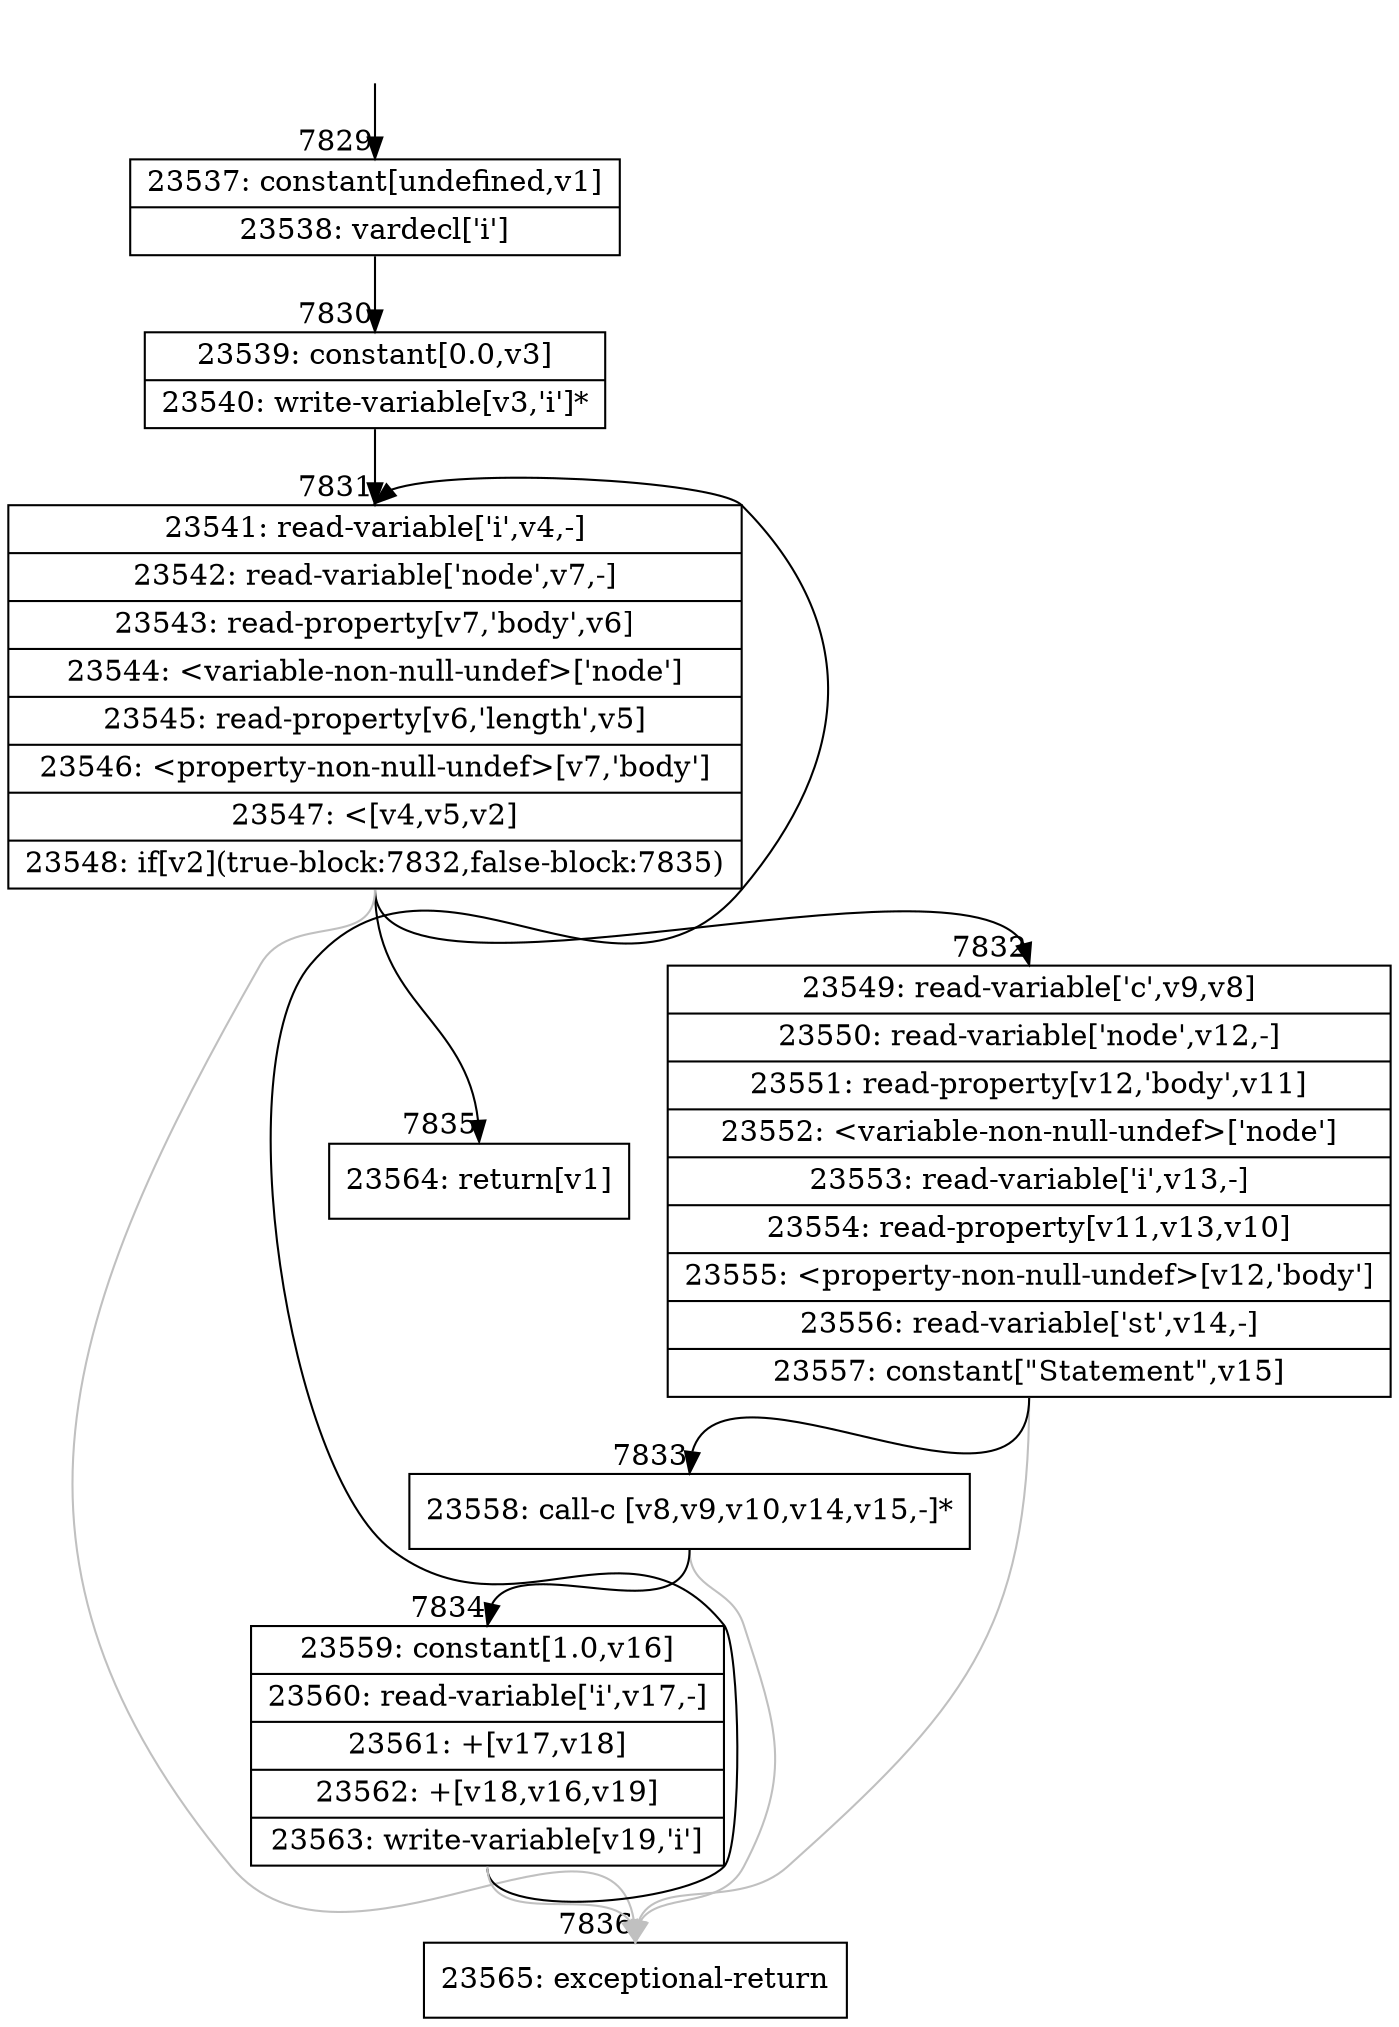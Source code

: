 digraph {
rankdir="TD"
BB_entry423[shape=none,label=""];
BB_entry423 -> BB7829 [tailport=s, headport=n, headlabel="    7829"]
BB7829 [shape=record label="{23537: constant[undefined,v1]|23538: vardecl['i']}" ] 
BB7829 -> BB7830 [tailport=s, headport=n, headlabel="      7830"]
BB7830 [shape=record label="{23539: constant[0.0,v3]|23540: write-variable[v3,'i']*}" ] 
BB7830 -> BB7831 [tailport=s, headport=n, headlabel="      7831"]
BB7831 [shape=record label="{23541: read-variable['i',v4,-]|23542: read-variable['node',v7,-]|23543: read-property[v7,'body',v6]|23544: \<variable-non-null-undef\>['node']|23545: read-property[v6,'length',v5]|23546: \<property-non-null-undef\>[v7,'body']|23547: \<[v4,v5,v2]|23548: if[v2](true-block:7832,false-block:7835)}" ] 
BB7831 -> BB7832 [tailport=s, headport=n, headlabel="      7832"]
BB7831 -> BB7835 [tailport=s, headport=n, headlabel="      7835"]
BB7831 -> BB7836 [tailport=s, headport=n, color=gray, headlabel="      7836"]
BB7832 [shape=record label="{23549: read-variable['c',v9,v8]|23550: read-variable['node',v12,-]|23551: read-property[v12,'body',v11]|23552: \<variable-non-null-undef\>['node']|23553: read-variable['i',v13,-]|23554: read-property[v11,v13,v10]|23555: \<property-non-null-undef\>[v12,'body']|23556: read-variable['st',v14,-]|23557: constant[\"Statement\",v15]}" ] 
BB7832 -> BB7833 [tailport=s, headport=n, headlabel="      7833"]
BB7832 -> BB7836 [tailport=s, headport=n, color=gray]
BB7833 [shape=record label="{23558: call-c [v8,v9,v10,v14,v15,-]*}" ] 
BB7833 -> BB7834 [tailport=s, headport=n, headlabel="      7834"]
BB7833 -> BB7836 [tailport=s, headport=n, color=gray]
BB7834 [shape=record label="{23559: constant[1.0,v16]|23560: read-variable['i',v17,-]|23561: +[v17,v18]|23562: +[v18,v16,v19]|23563: write-variable[v19,'i']}" ] 
BB7834 -> BB7831 [tailport=s, headport=n]
BB7834 -> BB7836 [tailport=s, headport=n, color=gray]
BB7835 [shape=record label="{23564: return[v1]}" ] 
BB7836 [shape=record label="{23565: exceptional-return}" ] 
//#$~ 7286
}
